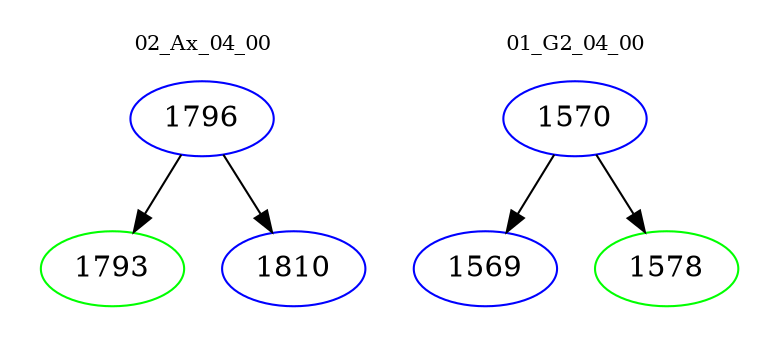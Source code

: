 digraph{
subgraph cluster_0 {
color = white
label = "02_Ax_04_00";
fontsize=10;
T0_1796 [label="1796", color="blue"]
T0_1796 -> T0_1793 [color="black"]
T0_1793 [label="1793", color="green"]
T0_1796 -> T0_1810 [color="black"]
T0_1810 [label="1810", color="blue"]
}
subgraph cluster_1 {
color = white
label = "01_G2_04_00";
fontsize=10;
T1_1570 [label="1570", color="blue"]
T1_1570 -> T1_1569 [color="black"]
T1_1569 [label="1569", color="blue"]
T1_1570 -> T1_1578 [color="black"]
T1_1578 [label="1578", color="green"]
}
}
